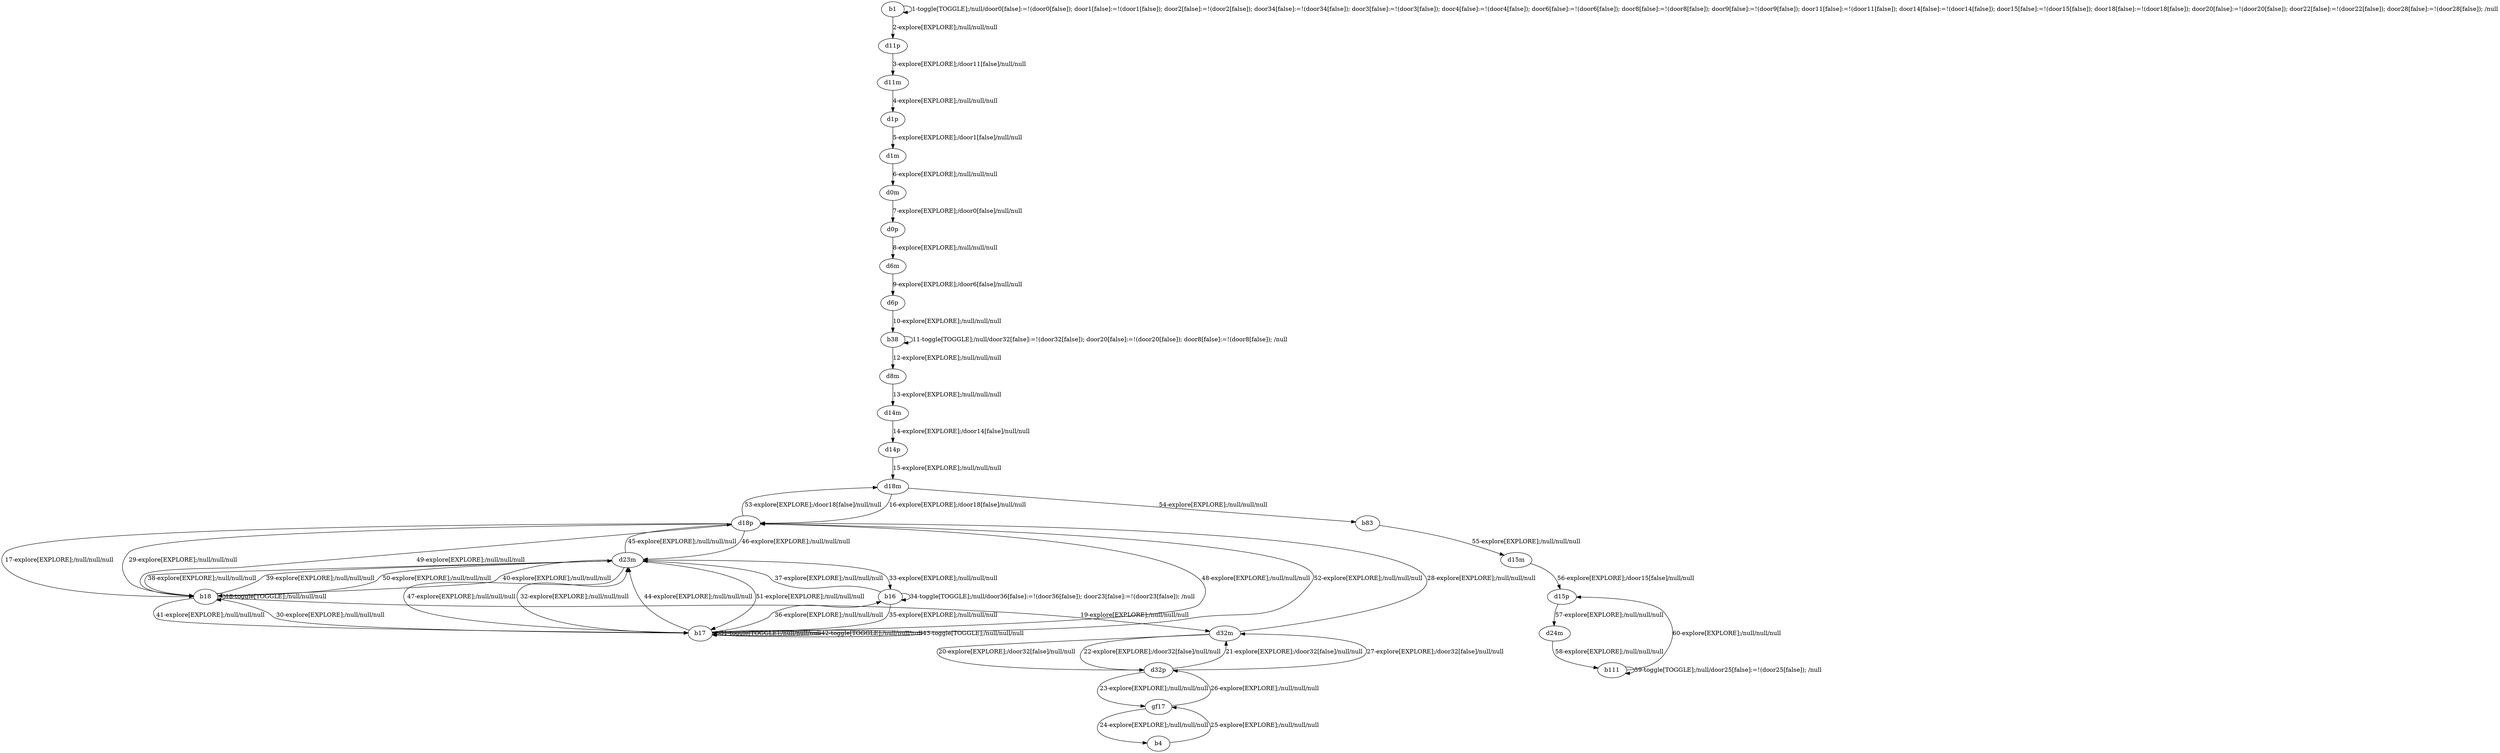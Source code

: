 # Total number of goals covered by this test: 6
# d32m --> d32p
# gf17 --> d32p
# d32p --> gf17
# b4 --> gf17
# d32p --> d32m
# gf17 --> b4

digraph g {
"b1" -> "b1" [label = "1-toggle[TOGGLE];/null/door0[false]:=!(door0[false]); door1[false]:=!(door1[false]); door2[false]:=!(door2[false]); door34[false]:=!(door34[false]); door3[false]:=!(door3[false]); door4[false]:=!(door4[false]); door6[false]:=!(door6[false]); door8[false]:=!(door8[false]); door9[false]:=!(door9[false]); door11[false]:=!(door11[false]); door14[false]:=!(door14[false]); door15[false]:=!(door15[false]); door18[false]:=!(door18[false]); door20[false]:=!(door20[false]); door22[false]:=!(door22[false]); door28[false]:=!(door28[false]); /null"];
"b1" -> "d11p" [label = "2-explore[EXPLORE];/null/null/null"];
"d11p" -> "d11m" [label = "3-explore[EXPLORE];/door11[false]/null/null"];
"d11m" -> "d1p" [label = "4-explore[EXPLORE];/null/null/null"];
"d1p" -> "d1m" [label = "5-explore[EXPLORE];/door1[false]/null/null"];
"d1m" -> "d0m" [label = "6-explore[EXPLORE];/null/null/null"];
"d0m" -> "d0p" [label = "7-explore[EXPLORE];/door0[false]/null/null"];
"d0p" -> "d6m" [label = "8-explore[EXPLORE];/null/null/null"];
"d6m" -> "d6p" [label = "9-explore[EXPLORE];/door6[false]/null/null"];
"d6p" -> "b38" [label = "10-explore[EXPLORE];/null/null/null"];
"b38" -> "b38" [label = "11-toggle[TOGGLE];/null/door32[false]:=!(door32[false]); door20[false]:=!(door20[false]); door8[false]:=!(door8[false]); /null"];
"b38" -> "d8m" [label = "12-explore[EXPLORE];/null/null/null"];
"d8m" -> "d14m" [label = "13-explore[EXPLORE];/null/null/null"];
"d14m" -> "d14p" [label = "14-explore[EXPLORE];/door14[false]/null/null"];
"d14p" -> "d18m" [label = "15-explore[EXPLORE];/null/null/null"];
"d18m" -> "d18p" [label = "16-explore[EXPLORE];/door18[false]/null/null"];
"d18p" -> "b18" [label = "17-explore[EXPLORE];/null/null/null"];
"b18" -> "b18" [label = "18-toggle[TOGGLE];/null/null/null"];
"b18" -> "d32m" [label = "19-explore[EXPLORE];/null/null/null"];
"d32m" -> "d32p" [label = "20-explore[EXPLORE];/door32[false]/null/null"];
"d32p" -> "d32m" [label = "21-explore[EXPLORE];/door32[false]/null/null"];
"d32m" -> "d32p" [label = "22-explore[EXPLORE];/door32[false]/null/null"];
"d32p" -> "gf17" [label = "23-explore[EXPLORE];/null/null/null"];
"gf17" -> "b4" [label = "24-explore[EXPLORE];/null/null/null"];
"b4" -> "gf17" [label = "25-explore[EXPLORE];/null/null/null"];
"gf17" -> "d32p" [label = "26-explore[EXPLORE];/null/null/null"];
"d32p" -> "d32m" [label = "27-explore[EXPLORE];/door32[false]/null/null"];
"d32m" -> "d18p" [label = "28-explore[EXPLORE];/null/null/null"];
"d18p" -> "b18" [label = "29-explore[EXPLORE];/null/null/null"];
"b18" -> "b17" [label = "30-explore[EXPLORE];/null/null/null"];
"b17" -> "b17" [label = "31-toggle[TOGGLE];/null/null/null"];
"b17" -> "d23m" [label = "32-explore[EXPLORE];/null/null/null"];
"d23m" -> "b16" [label = "33-explore[EXPLORE];/null/null/null"];
"b16" -> "b16" [label = "34-toggle[TOGGLE];/null/door36[false]:=!(door36[false]); door23[false]:=!(door23[false]); /null"];
"b16" -> "b17" [label = "35-explore[EXPLORE];/null/null/null"];
"b17" -> "b16" [label = "36-explore[EXPLORE];/null/null/null"];
"b16" -> "d23m" [label = "37-explore[EXPLORE];/null/null/null"];
"d23m" -> "b18" [label = "38-explore[EXPLORE];/null/null/null"];
"b18" -> "d23m" [label = "39-explore[EXPLORE];/null/null/null"];
"d23m" -> "b18" [label = "40-explore[EXPLORE];/null/null/null"];
"b18" -> "b17" [label = "41-explore[EXPLORE];/null/null/null"];
"b17" -> "b17" [label = "42-toggle[TOGGLE];/null/null/null"];
"b17" -> "b17" [label = "43-toggle[TOGGLE];/null/null/null"];
"b17" -> "d23m" [label = "44-explore[EXPLORE];/null/null/null"];
"d23m" -> "d18p" [label = "45-explore[EXPLORE];/null/null/null"];
"d18p" -> "d23m" [label = "46-explore[EXPLORE];/null/null/null"];
"d23m" -> "b17" [label = "47-explore[EXPLORE];/null/null/null"];
"b17" -> "d18p" [label = "48-explore[EXPLORE];/null/null/null"];
"d18p" -> "b18" [label = "49-explore[EXPLORE];/null/null/null"];
"b18" -> "d23m" [label = "50-explore[EXPLORE];/null/null/null"];
"d23m" -> "b17" [label = "51-explore[EXPLORE];/null/null/null"];
"b17" -> "d18p" [label = "52-explore[EXPLORE];/null/null/null"];
"d18p" -> "d18m" [label = "53-explore[EXPLORE];/door18[false]/null/null"];
"d18m" -> "b83" [label = "54-explore[EXPLORE];/null/null/null"];
"b83" -> "d15m" [label = "55-explore[EXPLORE];/null/null/null"];
"d15m" -> "d15p" [label = "56-explore[EXPLORE];/door15[false]/null/null"];
"d15p" -> "d24m" [label = "57-explore[EXPLORE];/null/null/null"];
"d24m" -> "b111" [label = "58-explore[EXPLORE];/null/null/null"];
"b111" -> "b111" [label = "59-toggle[TOGGLE];/null/door25[false]:=!(door25[false]); /null"];
"b111" -> "d15p" [label = "60-explore[EXPLORE];/null/null/null"];
}